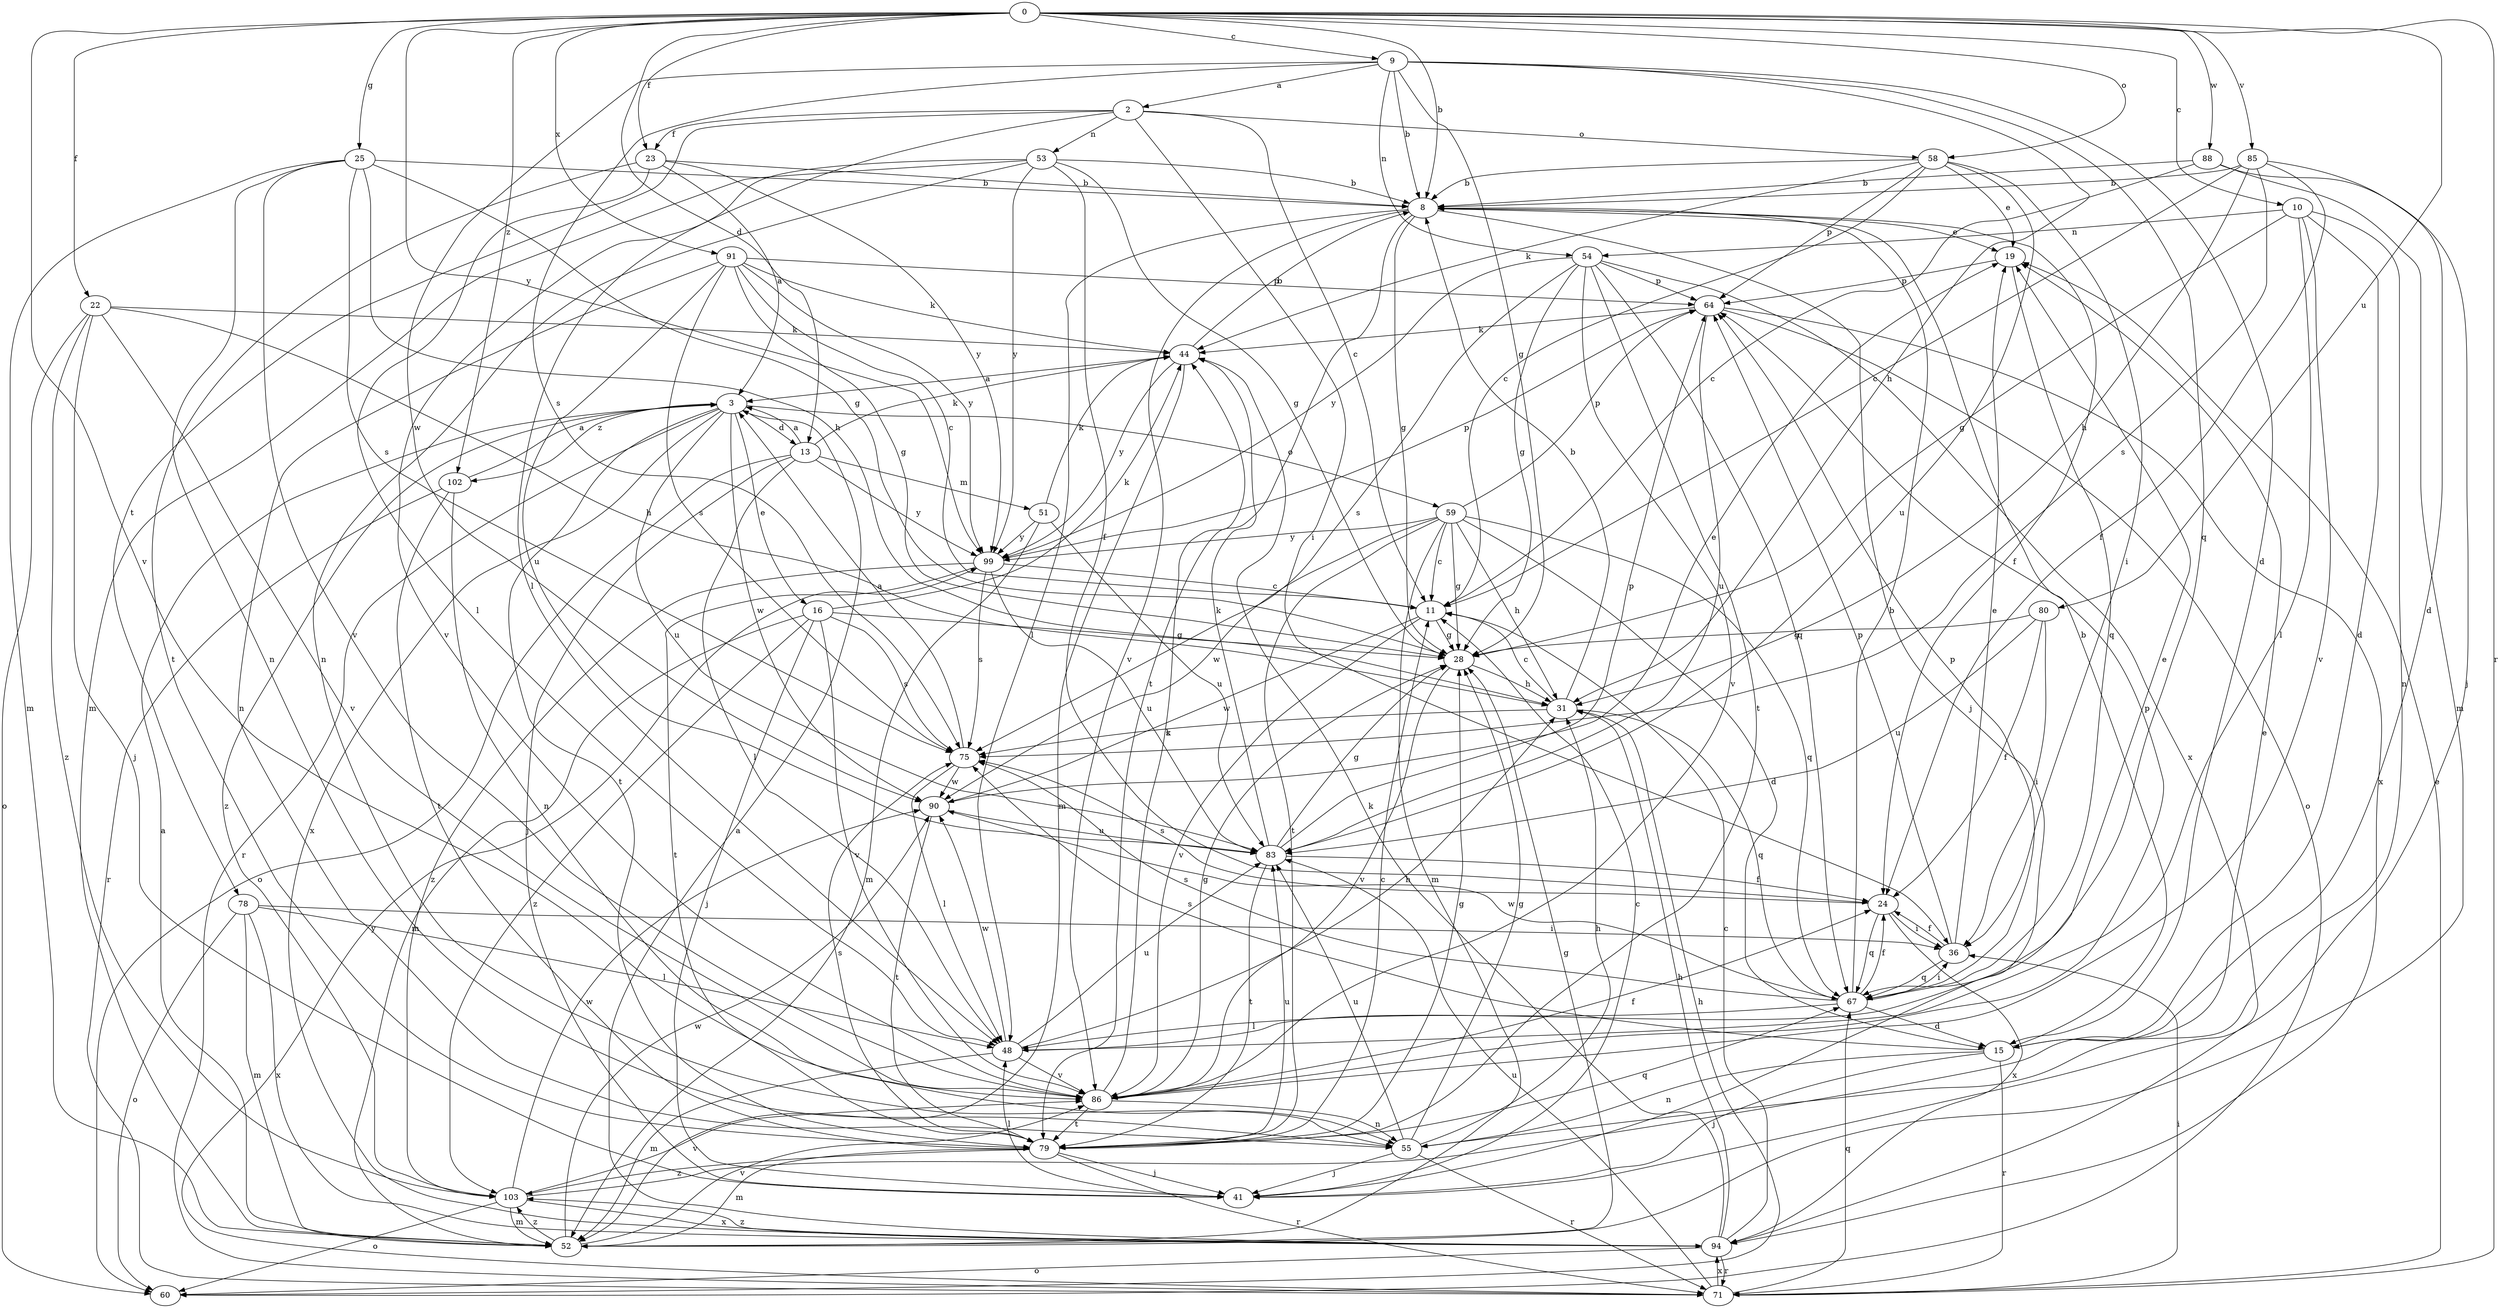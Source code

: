 strict digraph  {
0;
2;
3;
8;
9;
10;
11;
13;
15;
16;
19;
22;
23;
24;
25;
28;
31;
36;
41;
44;
48;
51;
52;
53;
54;
55;
58;
59;
60;
64;
67;
71;
75;
78;
79;
80;
83;
85;
86;
88;
90;
91;
94;
99;
102;
103;
0 -> 8  [label=b];
0 -> 9  [label=c];
0 -> 10  [label=c];
0 -> 13  [label=d];
0 -> 22  [label=f];
0 -> 23  [label=f];
0 -> 25  [label=g];
0 -> 58  [label=o];
0 -> 71  [label=r];
0 -> 80  [label=u];
0 -> 85  [label=v];
0 -> 86  [label=v];
0 -> 88  [label=w];
0 -> 91  [label=x];
0 -> 99  [label=y];
0 -> 102  [label=z];
2 -> 11  [label=c];
2 -> 23  [label=f];
2 -> 36  [label=i];
2 -> 48  [label=l];
2 -> 53  [label=n];
2 -> 58  [label=o];
2 -> 78  [label=t];
3 -> 13  [label=d];
3 -> 16  [label=e];
3 -> 59  [label=o];
3 -> 71  [label=r];
3 -> 79  [label=t];
3 -> 83  [label=u];
3 -> 90  [label=w];
3 -> 94  [label=x];
3 -> 102  [label=z];
3 -> 103  [label=z];
8 -> 19  [label=e];
8 -> 24  [label=f];
8 -> 28  [label=g];
8 -> 41  [label=j];
8 -> 48  [label=l];
8 -> 79  [label=t];
8 -> 86  [label=v];
9 -> 2  [label=a];
9 -> 8  [label=b];
9 -> 15  [label=d];
9 -> 28  [label=g];
9 -> 31  [label=h];
9 -> 54  [label=n];
9 -> 67  [label=q];
9 -> 75  [label=s];
9 -> 90  [label=w];
10 -> 15  [label=d];
10 -> 28  [label=g];
10 -> 48  [label=l];
10 -> 54  [label=n];
10 -> 55  [label=n];
10 -> 86  [label=v];
11 -> 28  [label=g];
11 -> 86  [label=v];
11 -> 90  [label=w];
13 -> 3  [label=a];
13 -> 41  [label=j];
13 -> 44  [label=k];
13 -> 48  [label=l];
13 -> 51  [label=m];
13 -> 60  [label=o];
13 -> 99  [label=y];
15 -> 8  [label=b];
15 -> 41  [label=j];
15 -> 55  [label=n];
15 -> 71  [label=r];
15 -> 75  [label=s];
16 -> 28  [label=g];
16 -> 41  [label=j];
16 -> 44  [label=k];
16 -> 52  [label=m];
16 -> 75  [label=s];
16 -> 86  [label=v];
16 -> 103  [label=z];
19 -> 64  [label=p];
19 -> 67  [label=q];
22 -> 31  [label=h];
22 -> 41  [label=j];
22 -> 44  [label=k];
22 -> 60  [label=o];
22 -> 86  [label=v];
22 -> 103  [label=z];
23 -> 3  [label=a];
23 -> 8  [label=b];
23 -> 48  [label=l];
23 -> 79  [label=t];
23 -> 99  [label=y];
24 -> 36  [label=i];
24 -> 67  [label=q];
24 -> 75  [label=s];
24 -> 94  [label=x];
25 -> 8  [label=b];
25 -> 28  [label=g];
25 -> 31  [label=h];
25 -> 52  [label=m];
25 -> 55  [label=n];
25 -> 75  [label=s];
25 -> 86  [label=v];
28 -> 31  [label=h];
28 -> 86  [label=v];
31 -> 8  [label=b];
31 -> 11  [label=c];
31 -> 67  [label=q];
31 -> 75  [label=s];
36 -> 19  [label=e];
36 -> 24  [label=f];
36 -> 64  [label=p];
36 -> 67  [label=q];
41 -> 11  [label=c];
41 -> 48  [label=l];
44 -> 3  [label=a];
44 -> 8  [label=b];
44 -> 52  [label=m];
44 -> 99  [label=y];
48 -> 19  [label=e];
48 -> 31  [label=h];
48 -> 52  [label=m];
48 -> 83  [label=u];
48 -> 86  [label=v];
48 -> 90  [label=w];
51 -> 44  [label=k];
51 -> 52  [label=m];
51 -> 83  [label=u];
51 -> 99  [label=y];
52 -> 3  [label=a];
52 -> 28  [label=g];
52 -> 86  [label=v];
52 -> 90  [label=w];
52 -> 103  [label=z];
53 -> 8  [label=b];
53 -> 24  [label=f];
53 -> 28  [label=g];
53 -> 52  [label=m];
53 -> 55  [label=n];
53 -> 86  [label=v];
53 -> 99  [label=y];
54 -> 28  [label=g];
54 -> 64  [label=p];
54 -> 67  [label=q];
54 -> 75  [label=s];
54 -> 79  [label=t];
54 -> 86  [label=v];
54 -> 94  [label=x];
54 -> 99  [label=y];
55 -> 28  [label=g];
55 -> 31  [label=h];
55 -> 41  [label=j];
55 -> 71  [label=r];
55 -> 83  [label=u];
58 -> 8  [label=b];
58 -> 11  [label=c];
58 -> 19  [label=e];
58 -> 36  [label=i];
58 -> 44  [label=k];
58 -> 64  [label=p];
58 -> 83  [label=u];
59 -> 11  [label=c];
59 -> 15  [label=d];
59 -> 28  [label=g];
59 -> 31  [label=h];
59 -> 52  [label=m];
59 -> 64  [label=p];
59 -> 67  [label=q];
59 -> 79  [label=t];
59 -> 90  [label=w];
59 -> 99  [label=y];
60 -> 31  [label=h];
64 -> 44  [label=k];
64 -> 60  [label=o];
64 -> 83  [label=u];
64 -> 94  [label=x];
67 -> 8  [label=b];
67 -> 15  [label=d];
67 -> 24  [label=f];
67 -> 36  [label=i];
67 -> 48  [label=l];
67 -> 64  [label=p];
67 -> 75  [label=s];
67 -> 90  [label=w];
71 -> 19  [label=e];
71 -> 36  [label=i];
71 -> 67  [label=q];
71 -> 83  [label=u];
71 -> 94  [label=x];
71 -> 99  [label=y];
75 -> 3  [label=a];
75 -> 48  [label=l];
75 -> 90  [label=w];
78 -> 36  [label=i];
78 -> 48  [label=l];
78 -> 52  [label=m];
78 -> 60  [label=o];
78 -> 94  [label=x];
79 -> 11  [label=c];
79 -> 28  [label=g];
79 -> 41  [label=j];
79 -> 52  [label=m];
79 -> 67  [label=q];
79 -> 71  [label=r];
79 -> 75  [label=s];
79 -> 83  [label=u];
79 -> 103  [label=z];
80 -> 24  [label=f];
80 -> 28  [label=g];
80 -> 36  [label=i];
80 -> 83  [label=u];
83 -> 24  [label=f];
83 -> 28  [label=g];
83 -> 44  [label=k];
83 -> 64  [label=p];
83 -> 79  [label=t];
85 -> 8  [label=b];
85 -> 11  [label=c];
85 -> 15  [label=d];
85 -> 24  [label=f];
85 -> 31  [label=h];
85 -> 75  [label=s];
86 -> 24  [label=f];
86 -> 28  [label=g];
86 -> 44  [label=k];
86 -> 55  [label=n];
86 -> 64  [label=p];
86 -> 79  [label=t];
88 -> 8  [label=b];
88 -> 11  [label=c];
88 -> 41  [label=j];
88 -> 52  [label=m];
90 -> 19  [label=e];
90 -> 79  [label=t];
90 -> 83  [label=u];
91 -> 11  [label=c];
91 -> 28  [label=g];
91 -> 44  [label=k];
91 -> 55  [label=n];
91 -> 64  [label=p];
91 -> 75  [label=s];
91 -> 83  [label=u];
91 -> 99  [label=y];
94 -> 3  [label=a];
94 -> 11  [label=c];
94 -> 31  [label=h];
94 -> 44  [label=k];
94 -> 60  [label=o];
94 -> 71  [label=r];
94 -> 103  [label=z];
99 -> 11  [label=c];
99 -> 64  [label=p];
99 -> 75  [label=s];
99 -> 79  [label=t];
99 -> 83  [label=u];
99 -> 103  [label=z];
102 -> 3  [label=a];
102 -> 55  [label=n];
102 -> 71  [label=r];
102 -> 79  [label=t];
103 -> 19  [label=e];
103 -> 52  [label=m];
103 -> 60  [label=o];
103 -> 86  [label=v];
103 -> 90  [label=w];
103 -> 94  [label=x];
}
